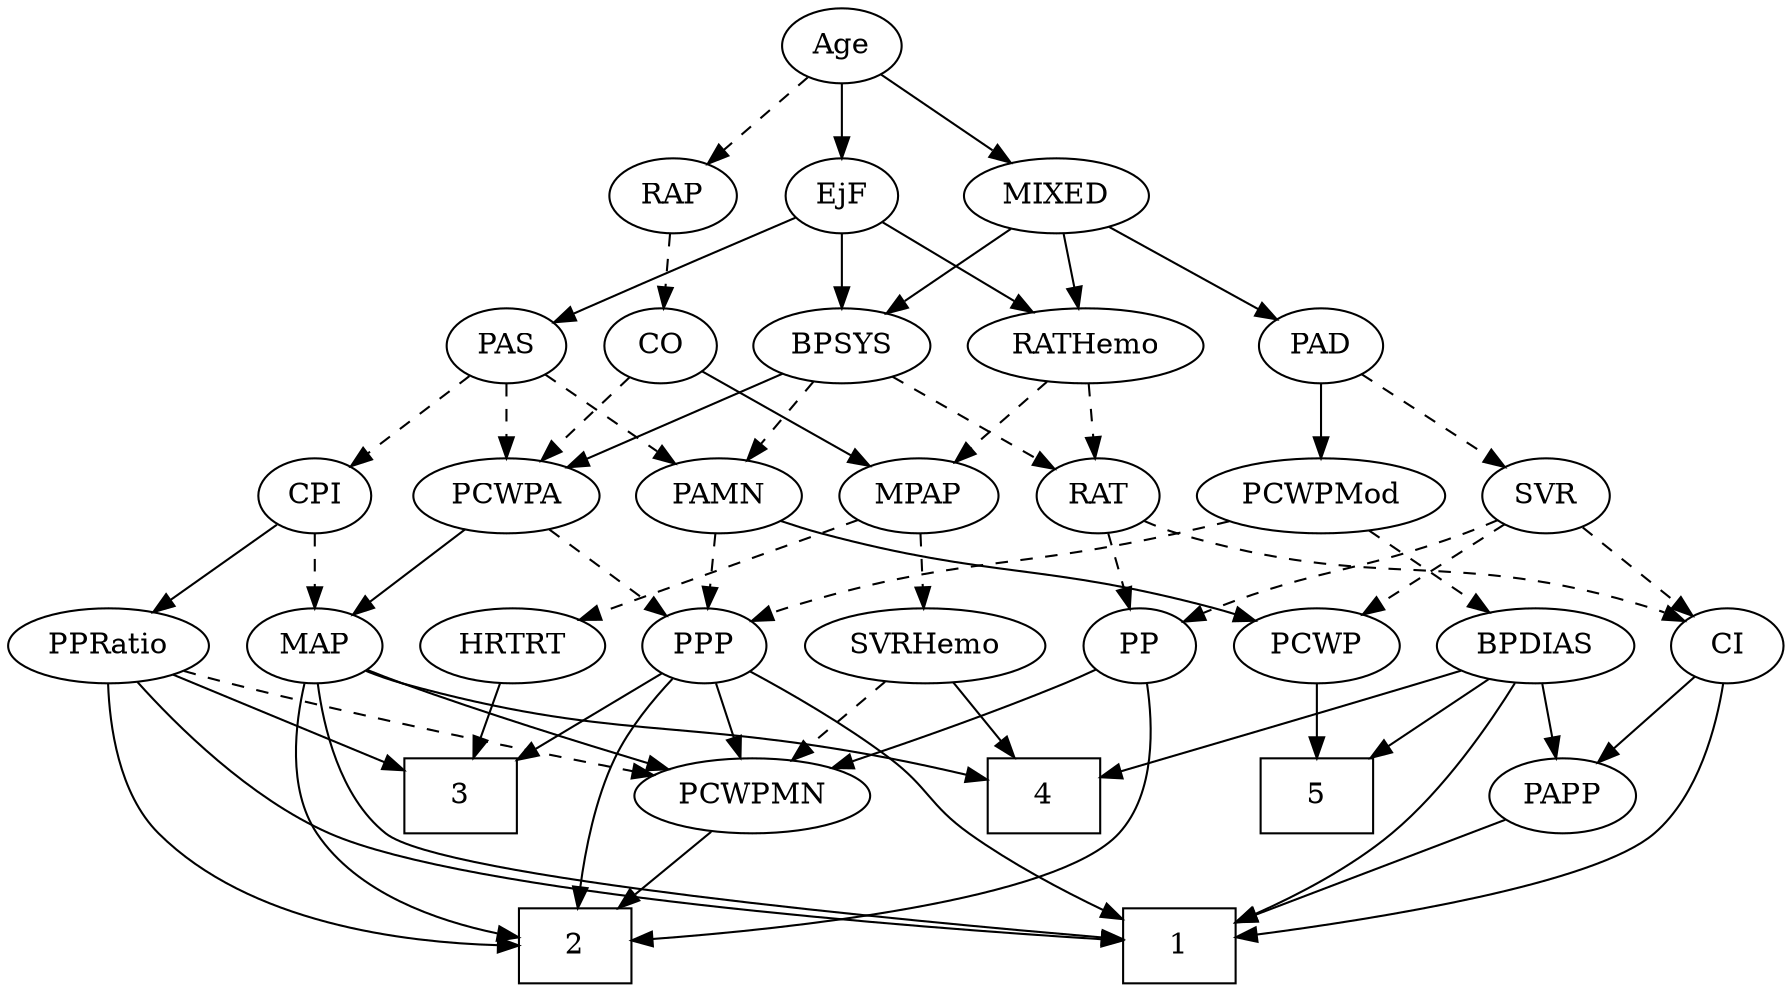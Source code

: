 strict digraph {
	graph [bb="0,0,779.65,468"];
	node [label="\N"];
	1	[height=0.5,
		pos="517.65,18",
		shape=box,
		width=0.75];
	2	[height=0.5,
		pos="251.65,18",
		shape=box,
		width=0.75];
	3	[height=0.5,
		pos="196.65,90",
		shape=box,
		width=0.75];
	4	[height=0.5,
		pos="462.65,90",
		shape=box,
		width=0.75];
	5	[height=0.5,
		pos="572.65,90",
		shape=box,
		width=0.75];
	Age	[height=0.5,
		pos="365.65,450",
		width=0.75];
	EjF	[height=0.5,
		pos="365.65,378",
		width=0.75];
	Age -> EjF	[pos="e,365.65,396.1 365.65,431.7 365.65,423.98 365.65,414.71 365.65,406.11",
		style=solid];
	RAP	[height=0.5,
		pos="287.65,378",
		width=0.77632];
	Age -> RAP	[pos="e,303.29,393.04 350.24,435.17 338.99,425.07 323.54,411.21 310.81,399.79",
		style=dashed];
	MIXED	[height=0.5,
		pos="460.65,378",
		width=1.1193];
	Age -> MIXED	[pos="e,440.7,393.7 383.07,436.16 396.81,426.04 416.25,411.71 432.24,399.93",
		style=solid];
	BPSYS	[height=0.5,
		pos="365.65,306",
		width=1.0471];
	EjF -> BPSYS	[pos="e,365.65,324.1 365.65,359.7 365.65,351.98 365.65,342.71 365.65,334.11",
		style=solid];
	PAS	[height=0.5,
		pos="210.65,306",
		width=0.75];
	EjF -> PAS	[pos="e,231.93,317.15 343.65,367.38 319.72,356.87 280.36,339.47 246.65,324 244.86,323.18 243.02,322.33 241.17,321.47",
		style=solid];
	RATHemo	[height=0.5,
		pos="470.65,306",
		width=1.3721];
	EjF -> RATHemo	[pos="e,448.02,322.09 384.42,364.49 399.73,354.28 421.67,339.65 439.59,327.7",
		style=solid];
	CO	[height=0.5,
		pos="282.65,306",
		width=0.75];
	RAP -> CO	[pos="e,283.87,324.1 286.41,359.7 285.86,351.98 285.2,342.71 284.58,334.11",
		style=dashed];
	MIXED -> BPSYS	[pos="e,385.44,321.58 440.5,362.15 426.93,352.16 408.85,338.83 393.85,327.78",
		style=solid];
	PAD	[height=0.5,
		pos="572.65,306",
		width=0.79437];
	MIXED -> PAD	[pos="e,552.91,319.33 483.04,363 500.68,351.98 525.37,336.55 544.37,324.68",
		style=solid];
	MIXED -> RATHemo	[pos="e,468.2,324.1 463.12,359.7 464.22,351.98 465.54,342.71 466.77,334.11",
		style=solid];
	MPAP	[height=0.5,
		pos="395.65,234",
		width=0.97491];
	SVRHemo	[height=0.5,
		pos="395.65,162",
		width=1.3902];
	MPAP -> SVRHemo	[pos="e,395.65,180.1 395.65,215.7 395.65,207.98 395.65,198.71 395.65,190.11",
		style=dashed];
	HRTRT	[height=0.5,
		pos="215.65,162",
		width=1.1013];
	MPAP -> HRTRT	[pos="e,244.74,174.31 368.31,222.37 337.96,210.57 288.75,191.43 254.43,178.08",
		style=dashed];
	PAMN	[height=0.5,
		pos="306.65,234",
		width=1.011];
	BPSYS -> PAMN	[pos="e,319.98,250.82 352.26,289.12 344.64,280.08 334.95,268.58 326.47,258.52",
		style=dashed];
	RAT	[height=0.5,
		pos="475.65,234",
		width=0.75827];
	BPSYS -> RAT	[pos="e,456.53,247.16 387.38,291.17 404.78,280.09 429.31,264.49 448.09,252.54",
		style=dashed];
	PCWPA	[height=0.5,
		pos="210.65,234",
		width=1.1555];
	BPSYS -> PCWPA	[pos="e,238.51,247.58 339,292.97 313.81,281.59 275.77,264.41 247.64,251.71",
		style=solid];
	SVR	[height=0.5,
		pos="670.65,234",
		width=0.77632];
	PAD -> SVR	[pos="e,652.63,247.87 591.08,291.83 606.09,281.11 627.48,265.83 644.31,253.82",
		style=dashed];
	PCWPMod	[height=0.5,
		pos="572.65,234",
		width=1.4443];
	PAD -> PCWPMod	[pos="e,572.65,252.1 572.65,287.7 572.65,279.98 572.65,270.71 572.65,262.11",
		style=solid];
	CO -> MPAP	[pos="e,374.07,248.37 301.82,293.13 319.26,282.32 345.29,266.19 365.52,253.66",
		style=solid];
	CO -> PCWPA	[pos="e,226.7,250.61 268.08,290.83 258.33,281.36 245.28,268.67 234.09,257.79",
		style=dashed];
	PAS -> PAMN	[pos="e,286.83,249.45 228.25,292.16 242.36,281.88 262.41,267.25 278.71,255.37",
		style=dashed];
	CPI	[height=0.5,
		pos="123.65,234",
		width=0.75];
	PAS -> CPI	[pos="e,140.37,248.46 193.87,291.5 180.99,281.14 163.01,266.67 148.47,254.97",
		style=dashed];
	PAS -> PCWPA	[pos="e,210.65,252.1 210.65,287.7 210.65,279.98 210.65,270.71 210.65,262.11",
		style=dashed];
	PPP	[height=0.5,
		pos="300.65,162",
		width=0.75];
	PAMN -> PPP	[pos="e,302.11,180.1 305.16,215.7 304.5,207.98 303.71,198.71 302.97,190.11",
		style=dashed];
	PCWP	[height=0.5,
		pos="570.65,162",
		width=0.97491];
	PAMN -> PCWP	[pos="e,544.37,173.97 334.02,221.87 339.78,219.75 345.87,217.67 351.65,216 427.92,193.9 450.46,202.39 526.65,180 529.28,179.23 531.98,\
178.36 534.68,177.45",
		style=solid];
	RATHemo -> MPAP	[pos="e,411.92,250.19 453.25,288.76 443.22,279.4 430.47,267.5 419.52,257.28",
		style=dashed];
	RATHemo -> RAT	[pos="e,474.42,252.1 471.88,287.7 472.43,279.98 473.1,270.71 473.71,262.11",
		style=dashed];
	MAP	[height=0.5,
		pos="127.65,162",
		width=0.84854];
	CPI -> MAP	[pos="e,126.67,180.1 124.64,215.7 125.08,207.98 125.61,198.71 126.1,190.11",
		style=dashed];
	PPRatio	[height=0.5,
		pos="39.646,162",
		width=1.1013];
	CPI -> PPRatio	[pos="e,57.834,178.16 107.45,219.5 95.574,209.61 79.204,195.96 65.524,184.56",
		style=solid];
	PP	[height=0.5,
		pos="490.65,162",
		width=0.75];
	RAT -> PP	[pos="e,486.94,180.28 479.28,216.05 480.95,208.26 482.97,198.82 484.84,190.08",
		style=dashed];
	CI	[height=0.5,
		pos="752.65,162",
		width=0.75];
	RAT -> CI	[pos="e,732.09,173.86 496.2,222.14 501.16,219.85 506.51,217.63 511.65,216 599.81,188 628.48,208 716.65,180 718.57,179.39 720.53,178.69 \
722.48,177.94",
		style=dashed];
	SVR -> PP	[pos="e,511.78,173.48 648.9,222.54 643.93,220.28 638.64,217.98 633.65,216 587.01,197.5 573.19,198.74 526.65,180 524.82,179.26 522.95,178.48 \
521.08,177.67",
		style=dashed];
	SVR -> PCWP	[pos="e,590.59,176.96 652.3,220.16 637.42,209.74 616.18,194.87 599.09,182.91",
		style=dashed];
	SVR -> CI	[pos="e,736.76,176.56 686.85,219.17 698.83,208.94 715.34,194.85 728.82,183.34",
		style=dashed];
	BPDIAS	[height=0.5,
		pos="665.65,162",
		width=1.1735];
	PCWPMod -> BPDIAS	[pos="e,645.7,178.01 593.29,217.46 606.35,207.63 623.4,194.8 637.67,184.06",
		style=dashed];
	PCWPMod -> PPP	[pos="e,321.24,173.75 534.03,221.8 526.62,219.78 518.91,217.76 511.65,216 434.47,197.33 411.97,205.13 336.65,180 334.73,179.36 332.78,\
178.64 330.83,177.88",
		style=dashed];
	PCWPA -> MAP	[pos="e,144.6,177.3 192.23,217.46 180.55,207.62 165.3,194.76 152.56,184.01",
		style=solid];
	PCWPA -> PPP	[pos="e,283.58,176.27 230.18,217.81 243.49,207.46 261.23,193.66 275.58,182.49",
		style=dashed];
	PCWPMN	[height=0.5,
		pos="329.65,90",
		width=1.3902];
	PCWPMN -> 2	[pos="e,270.64,36.044 311.95,73.116 302.04,64.222 289.48,52.953 278.39,43.003",
		style=solid];
	SVRHemo -> 4	[pos="e,446.26,108.12 411.19,144.76 419.48,136.1 429.87,125.25 439.13,115.57",
		style=solid];
	SVRHemo -> PCWPMN	[pos="e,344.87,107.15 380.34,144.76 371.84,135.75 361.12,124.39 351.73,114.43",
		style=dashed];
	BPDIAS -> 1	[pos="e,544.97,30.677 657.96,144.24 648.49,124.99 630.9,93.332 608.65,72 592.8,56.809 571.8,44.208 553.97,35.111",
		style=solid];
	BPDIAS -> 4	[pos="e,489.92,100.4 633.93,150.06 597.59,137.53 538.12,117.03 499.69,103.77",
		style=solid];
	BPDIAS -> 5	[pos="e,595.4,108.13 645.47,145.81 633.26,136.62 617.44,124.71 603.66,114.34",
		style=solid];
	PAPP	[height=0.5,
		pos="687.65,90",
		width=0.88464];
	BPDIAS -> PAPP	[pos="e,682.37,107.79 670.97,144.05 673.49,136.06 676.54,126.33 679.35,117.4",
		style=solid];
	MAP -> 1	[pos="e,490.53,21.433 128.91,143.95 131.39,123.5 138.76,89.753 160.65,72 185.26,52.034 393.93,30.525 480.37,22.381",
		style=solid];
	MAP -> 2	[pos="e,224.38,22.02 122.49,144.02 117.76,124.85 113.43,93.535 127.65,72 146.8,42.986 185.45,29.799 214.54,23.84",
		style=solid];
	MAP -> 4	[pos="e,435.33,97.723 150.39,149.95 155.64,147.72 161.26,145.58 166.65,144 262.54,115.81 290.55,127.2 388.65,108 400.65,105.65 413.68,\
102.77 425.41,100.05",
		style=solid];
	MAP -> PCWPMN	[pos="e,292.06,102.09 151.01,150.38 156.12,148.18 161.54,145.94 166.65,144 205.1,129.41 249.54,115.12 282.29,105.07",
		style=solid];
	PP -> 2	[pos="e,278.85,20.665 498.36,144.56 506.26,125.03 515.22,92.512 498.65,72 472.72,39.916 351.52,26.366 289.07,21.436",
		style=solid];
	PP -> PCWPMN	[pos="e,361.39,104.05 469.39,150.79 464.56,148.52 459.44,146.15 454.65,144 426.82,131.54 395.21,118.14 370.74,107.93",
		style=solid];
	PPP -> 1	[pos="e,490.34,32.76 321.37,150.19 339.74,140.22 366.93,124.52 388.65,108 407.16,93.916 408.03,85.947 426.65,72 443.68,59.238 464.05,47.121 \
481.19,37.702",
		style=solid];
	PPP -> 2	[pos="e,253.73,36.17 290.13,145.39 283.66,135.15 275.67,121.25 270.65,108 263.04,87.966 258.16,64.181 255.26,46.241",
		style=solid];
	PPP -> 3	[pos="e,222.11,108.14 282.05,148.49 267.82,138.91 247.81,125.43 230.73,113.94",
		style=solid];
	PPP -> PCWPMN	[pos="e,322.62,107.96 307.52,144.41 310.86,136.34 314.97,126.43 318.73,117.35",
		style=solid];
	PPRatio -> 1	[pos="e,490.53,20.591 51.551,144.67 67.638,123.96 98.395,88.925 133.65,72 194.59,42.74 396.38,26.763 480.42,21.242",
		style=solid];
	PPRatio -> 2	[pos="e,224.29,22.486 36.823,144 34.569,124.22 34.215,91.759 51.646,72 72.933,47.87 162.38,31.557 214.16,23.937",
		style=solid];
	PPRatio -> 3	[pos="e,169.61,103.05 66.994,148.81 92.883,137.26 131.92,119.86 160.4,107.16",
		style=solid];
	PPRatio -> PCWPMN	[pos="e,285.96,98.864 69.162,149.9 75.231,147.8 81.611,145.72 87.646,144 151.55,125.76 226.47,110.23 275.83,100.79",
		style=dashed];
	PCWP -> 5	[pos="e,572.16,108.1 571.14,143.7 571.36,135.98 571.63,126.71 571.87,118.11",
		style=solid];
	CI -> 1	[pos="e,544.97,22.408 752.9,143.72 752.22,123.67 747.94,90.958 728.65,72 704.28,48.048 608.95,31.478 555.14,23.82",
		style=solid];
	CI -> PAPP	[pos="e,701.86,106.31 738.86,146.15 730.11,136.72 718.6,124.33 708.71,113.69",
		style=solid];
	PAPP -> 1	[pos="e,544.8,30.182 662.56,78.671 634.02,66.919 587.14,47.615 554.46,34.157",
		style=solid];
	HRTRT -> 3	[pos="e,201.34,108.28 211.05,144.05 208.93,136.26 206.37,126.82 204,118.08",
		style=solid];
}
